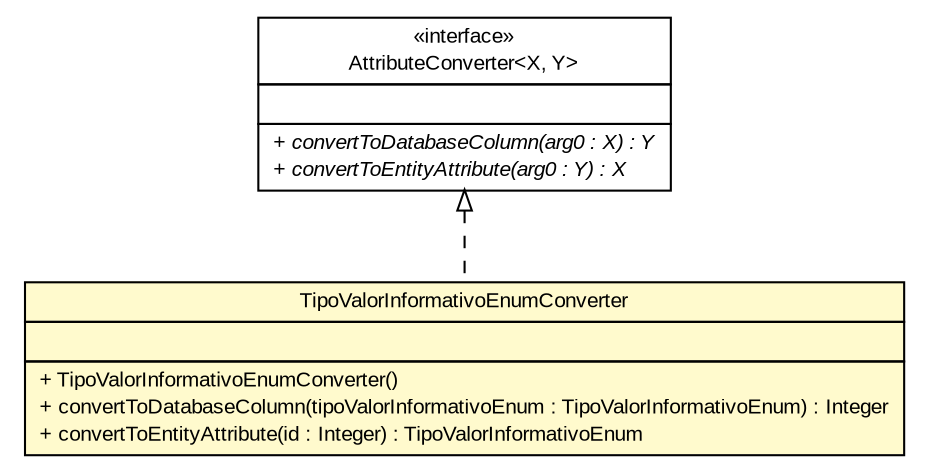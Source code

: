 #!/usr/local/bin/dot
#
# Class diagram 
# Generated by UMLGraph version R5_6 (http://www.umlgraph.org/)
#

digraph G {
	edge [fontname="arial",fontsize=10,labelfontname="arial",labelfontsize=10];
	node [fontname="arial",fontsize=10,shape=plaintext];
	nodesep=0.25;
	ranksep=0.5;
	// br.gov.to.sefaz.arr.persistence.converter.TipoValorInformativoEnumConverter
	c137479 [label=<<table title="br.gov.to.sefaz.arr.persistence.converter.TipoValorInformativoEnumConverter" border="0" cellborder="1" cellspacing="0" cellpadding="2" port="p" bgcolor="lemonChiffon" href="./TipoValorInformativoEnumConverter.html">
		<tr><td><table border="0" cellspacing="0" cellpadding="1">
<tr><td align="center" balign="center"> TipoValorInformativoEnumConverter </td></tr>
		</table></td></tr>
		<tr><td><table border="0" cellspacing="0" cellpadding="1">
<tr><td align="left" balign="left">  </td></tr>
		</table></td></tr>
		<tr><td><table border="0" cellspacing="0" cellpadding="1">
<tr><td align="left" balign="left"> + TipoValorInformativoEnumConverter() </td></tr>
<tr><td align="left" balign="left"> + convertToDatabaseColumn(tipoValorInformativoEnum : TipoValorInformativoEnum) : Integer </td></tr>
<tr><td align="left" balign="left"> + convertToEntityAttribute(id : Integer) : TipoValorInformativoEnum </td></tr>
		</table></td></tr>
		</table>>, URL="./TipoValorInformativoEnumConverter.html", fontname="arial", fontcolor="black", fontsize=10.0];
	//br.gov.to.sefaz.arr.persistence.converter.TipoValorInformativoEnumConverter implements javax.persistence.AttributeConverter<X, Y>
	c137722:p -> c137479:p [dir=back,arrowtail=empty,style=dashed];
	// javax.persistence.AttributeConverter<X, Y>
	c137722 [label=<<table title="javax.persistence.AttributeConverter" border="0" cellborder="1" cellspacing="0" cellpadding="2" port="p" href="http://java.sun.com/j2se/1.4.2/docs/api/javax/persistence/AttributeConverter.html">
		<tr><td><table border="0" cellspacing="0" cellpadding="1">
<tr><td align="center" balign="center"> &#171;interface&#187; </td></tr>
<tr><td align="center" balign="center"> AttributeConverter&lt;X, Y&gt; </td></tr>
		</table></td></tr>
		<tr><td><table border="0" cellspacing="0" cellpadding="1">
<tr><td align="left" balign="left">  </td></tr>
		</table></td></tr>
		<tr><td><table border="0" cellspacing="0" cellpadding="1">
<tr><td align="left" balign="left"><font face="arial italic" point-size="10.0"> + convertToDatabaseColumn(arg0 : X) : Y </font></td></tr>
<tr><td align="left" balign="left"><font face="arial italic" point-size="10.0"> + convertToEntityAttribute(arg0 : Y) : X </font></td></tr>
		</table></td></tr>
		</table>>, URL="http://java.sun.com/j2se/1.4.2/docs/api/javax/persistence/AttributeConverter.html", fontname="arial", fontcolor="black", fontsize=10.0];
}

